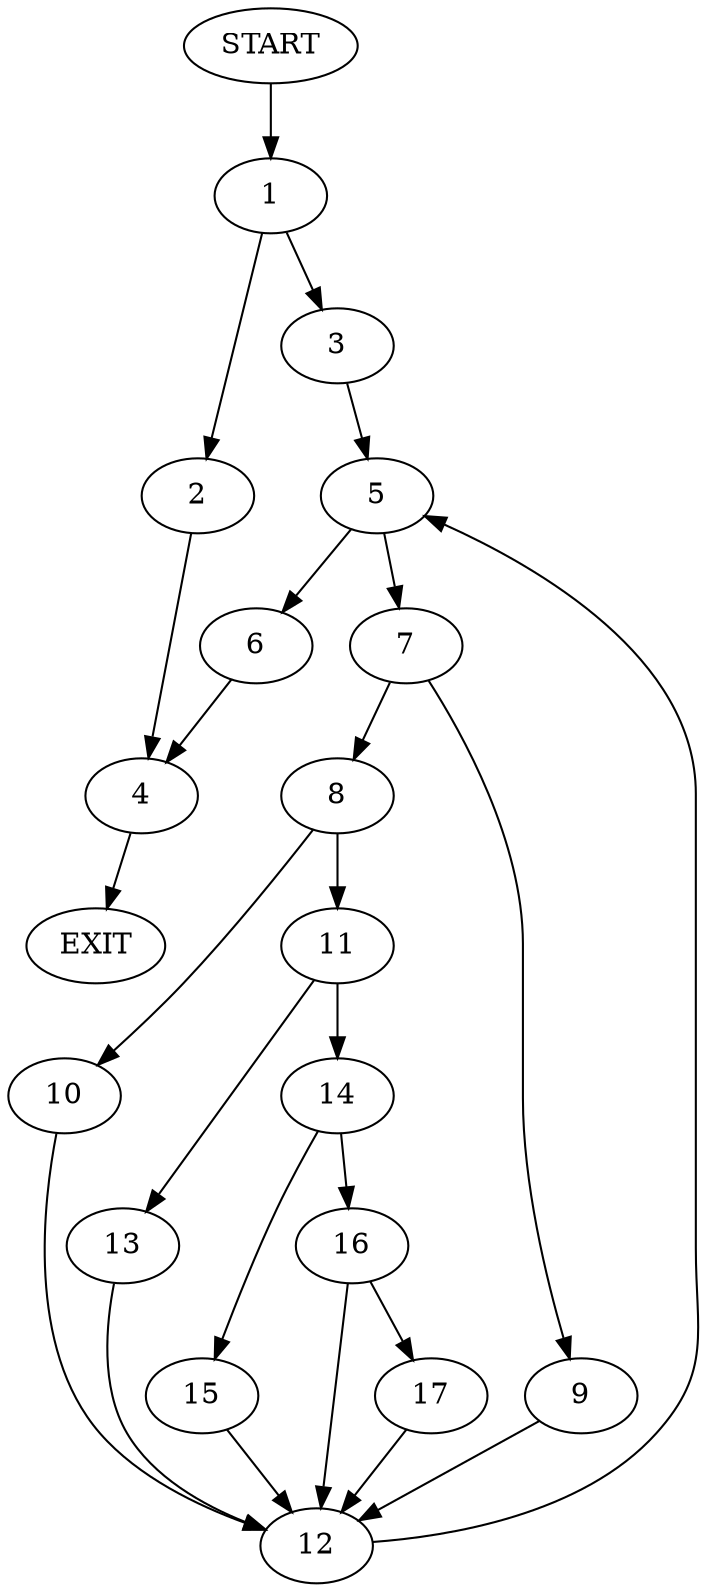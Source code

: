 digraph {
0 [label="START"]
18 [label="EXIT"]
0 -> 1
1 -> 2
1 -> 3
2 -> 4
3 -> 5
5 -> 6
5 -> 7
6 -> 4
7 -> 8
7 -> 9
8 -> 10
8 -> 11
9 -> 12
12 -> 5
10 -> 12
11 -> 13
11 -> 14
13 -> 12
14 -> 15
14 -> 16
16 -> 12
16 -> 17
15 -> 12
17 -> 12
4 -> 18
}
